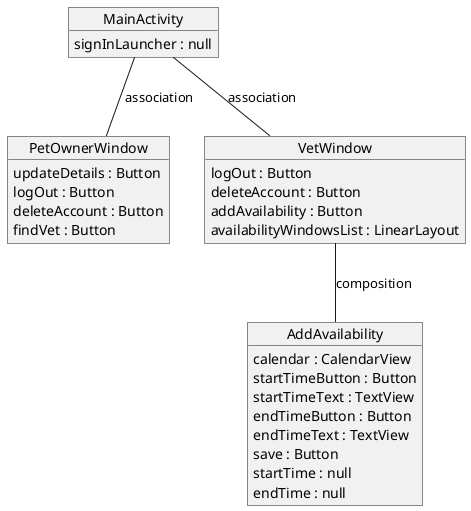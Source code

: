 @startuml

object MainActivity {
    signInLauncher : null
}

object PetOwnerWindow {
    updateDetails : Button
    logOut : Button
    deleteAccount : Button
    findVet : Button
}

object VetWindow {
    logOut : Button
    deleteAccount : Button
    addAvailability : Button
    availabilityWindowsList : LinearLayout
}

object AddAvailability {
    calendar : CalendarView
    startTimeButton : Button
    startTimeText : TextView
    endTimeButton : Button
    endTimeText : TextView
    save : Button
    startTime : null
    endTime : null
}

MainActivity -- PetOwnerWindow : association
MainActivity -- VetWindow : association
VetWindow -- AddAvailability : composition

@enduml
